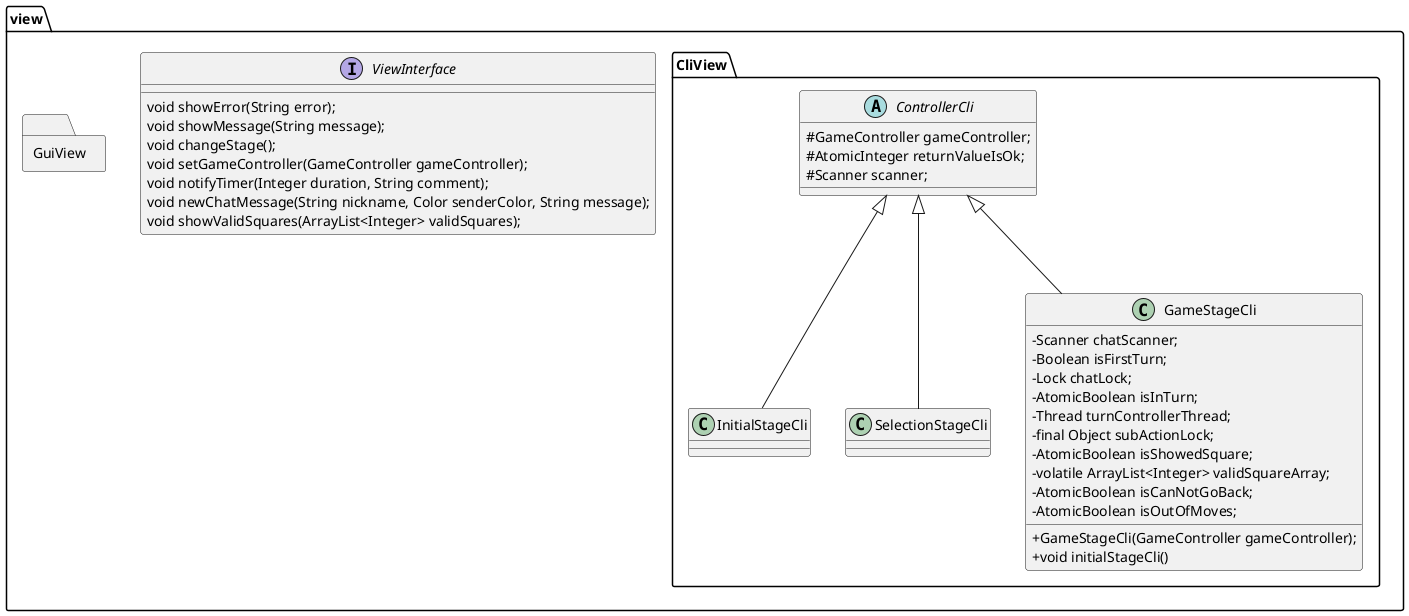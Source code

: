 @startuml
skinparam classAttributeIconSize 0

package view <<Folder>>{

    package CliView <<Folder>> {

        abstract class ControllerCli
        class InitialStageCli
        class SelectionStageCli
        class GameStageCli


        ControllerCli <|-- InitialStageCli
        ControllerCli <|-- SelectionStageCli
        ControllerCli <|-- GameStageCli

        abstract class ControllerCli {
            # GameController gameController;
            # AtomicInteger returnValueIsOk;
            # Scanner scanner;

        }

        class GameStageCli {

            - Scanner chatScanner;
            - Boolean isFirstTurn;
            - Lock chatLock;
            - AtomicBoolean isInTurn;
            - Thread turnControllerThread;
            - final Object subActionLock;
            - AtomicBoolean isShowedSquare;
            - volatile ArrayList<Integer> validSquareArray;
            - AtomicBoolean isCanNotGoBack;
            - AtomicBoolean isOutOfMoves;

            + GameStageCli(GameController gameController);
            + void initialStageCli()


        }


    }

    package GuiView <<Folder>>{







    }

    Interface ViewInterface{

        void showError(String error);
        void showMessage(String message);
            void changeStage();
            void setGameController(GameController gameController);
            void notifyTimer(Integer duration, String comment);
            void newChatMessage(String nickname, Color senderColor, String message);
            void showValidSquares(ArrayList<Integer> validSquares);

    }


}





@enduml
